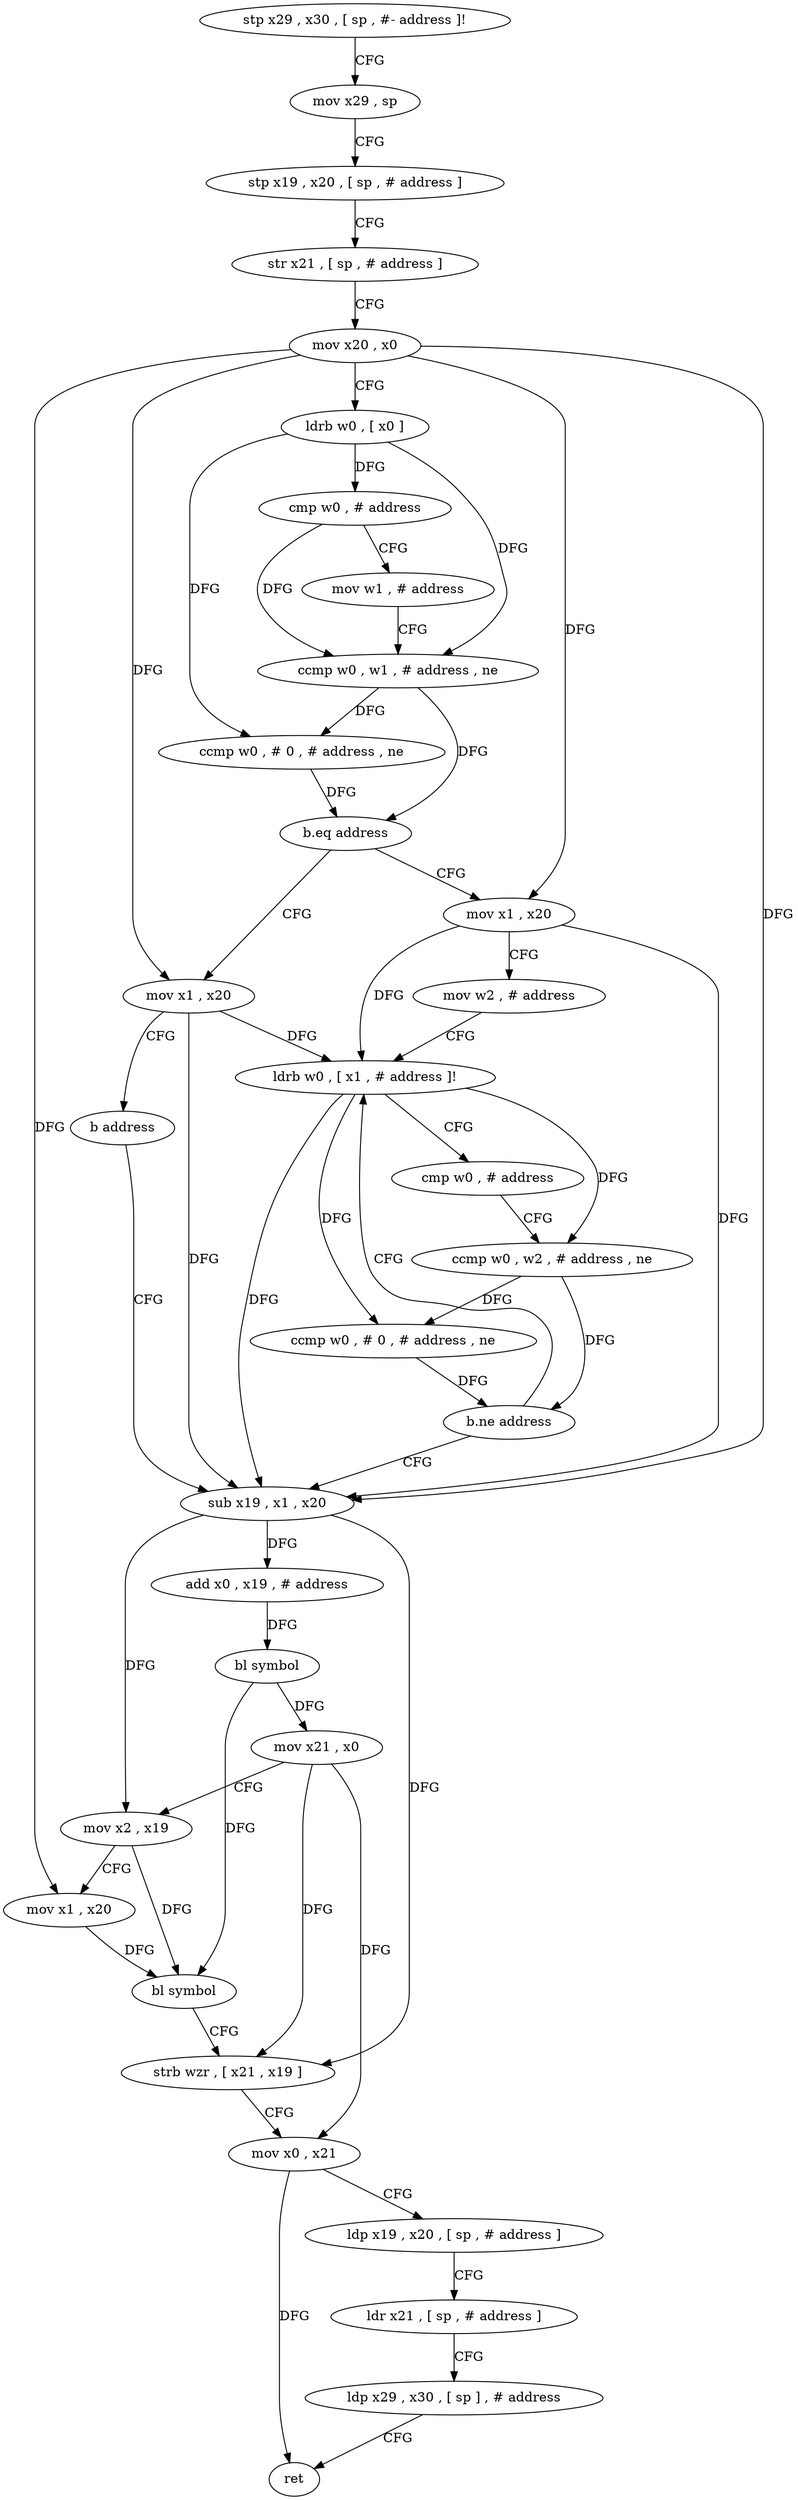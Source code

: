 digraph "func" {
"126148" [label = "stp x29 , x30 , [ sp , #- address ]!" ]
"126152" [label = "mov x29 , sp" ]
"126156" [label = "stp x19 , x20 , [ sp , # address ]" ]
"126160" [label = "str x21 , [ sp , # address ]" ]
"126164" [label = "mov x20 , x0" ]
"126168" [label = "ldrb w0 , [ x0 ]" ]
"126172" [label = "cmp w0 , # address" ]
"126176" [label = "mov w1 , # address" ]
"126180" [label = "ccmp w0 , w1 , # address , ne" ]
"126184" [label = "ccmp w0 , # 0 , # address , ne" ]
"126188" [label = "b.eq address" ]
"126272" [label = "mov x1 , x20" ]
"126192" [label = "mov x1 , x20" ]
"126276" [label = "b address" ]
"126220" [label = "sub x19 , x1 , x20" ]
"126196" [label = "mov w2 , # address" ]
"126200" [label = "ldrb w0 , [ x1 , # address ]!" ]
"126224" [label = "add x0 , x19 , # address" ]
"126228" [label = "bl symbol" ]
"126232" [label = "mov x21 , x0" ]
"126236" [label = "mov x2 , x19" ]
"126240" [label = "mov x1 , x20" ]
"126244" [label = "bl symbol" ]
"126248" [label = "strb wzr , [ x21 , x19 ]" ]
"126252" [label = "mov x0 , x21" ]
"126256" [label = "ldp x19 , x20 , [ sp , # address ]" ]
"126260" [label = "ldr x21 , [ sp , # address ]" ]
"126264" [label = "ldp x29 , x30 , [ sp ] , # address" ]
"126268" [label = "ret" ]
"126204" [label = "cmp w0 , # address" ]
"126208" [label = "ccmp w0 , w2 , # address , ne" ]
"126212" [label = "ccmp w0 , # 0 , # address , ne" ]
"126216" [label = "b.ne address" ]
"126148" -> "126152" [ label = "CFG" ]
"126152" -> "126156" [ label = "CFG" ]
"126156" -> "126160" [ label = "CFG" ]
"126160" -> "126164" [ label = "CFG" ]
"126164" -> "126168" [ label = "CFG" ]
"126164" -> "126272" [ label = "DFG" ]
"126164" -> "126192" [ label = "DFG" ]
"126164" -> "126220" [ label = "DFG" ]
"126164" -> "126240" [ label = "DFG" ]
"126168" -> "126172" [ label = "DFG" ]
"126168" -> "126180" [ label = "DFG" ]
"126168" -> "126184" [ label = "DFG" ]
"126172" -> "126176" [ label = "CFG" ]
"126172" -> "126180" [ label = "DFG" ]
"126176" -> "126180" [ label = "CFG" ]
"126180" -> "126184" [ label = "DFG" ]
"126180" -> "126188" [ label = "DFG" ]
"126184" -> "126188" [ label = "DFG" ]
"126188" -> "126272" [ label = "CFG" ]
"126188" -> "126192" [ label = "CFG" ]
"126272" -> "126276" [ label = "CFG" ]
"126272" -> "126220" [ label = "DFG" ]
"126272" -> "126200" [ label = "DFG" ]
"126192" -> "126196" [ label = "CFG" ]
"126192" -> "126220" [ label = "DFG" ]
"126192" -> "126200" [ label = "DFG" ]
"126276" -> "126220" [ label = "CFG" ]
"126220" -> "126224" [ label = "DFG" ]
"126220" -> "126236" [ label = "DFG" ]
"126220" -> "126248" [ label = "DFG" ]
"126196" -> "126200" [ label = "CFG" ]
"126200" -> "126204" [ label = "CFG" ]
"126200" -> "126220" [ label = "DFG" ]
"126200" -> "126208" [ label = "DFG" ]
"126200" -> "126212" [ label = "DFG" ]
"126224" -> "126228" [ label = "DFG" ]
"126228" -> "126232" [ label = "DFG" ]
"126228" -> "126244" [ label = "DFG" ]
"126232" -> "126236" [ label = "CFG" ]
"126232" -> "126248" [ label = "DFG" ]
"126232" -> "126252" [ label = "DFG" ]
"126236" -> "126240" [ label = "CFG" ]
"126236" -> "126244" [ label = "DFG" ]
"126240" -> "126244" [ label = "DFG" ]
"126244" -> "126248" [ label = "CFG" ]
"126248" -> "126252" [ label = "CFG" ]
"126252" -> "126256" [ label = "CFG" ]
"126252" -> "126268" [ label = "DFG" ]
"126256" -> "126260" [ label = "CFG" ]
"126260" -> "126264" [ label = "CFG" ]
"126264" -> "126268" [ label = "CFG" ]
"126204" -> "126208" [ label = "CFG" ]
"126208" -> "126212" [ label = "DFG" ]
"126208" -> "126216" [ label = "DFG" ]
"126212" -> "126216" [ label = "DFG" ]
"126216" -> "126200" [ label = "CFG" ]
"126216" -> "126220" [ label = "CFG" ]
}
